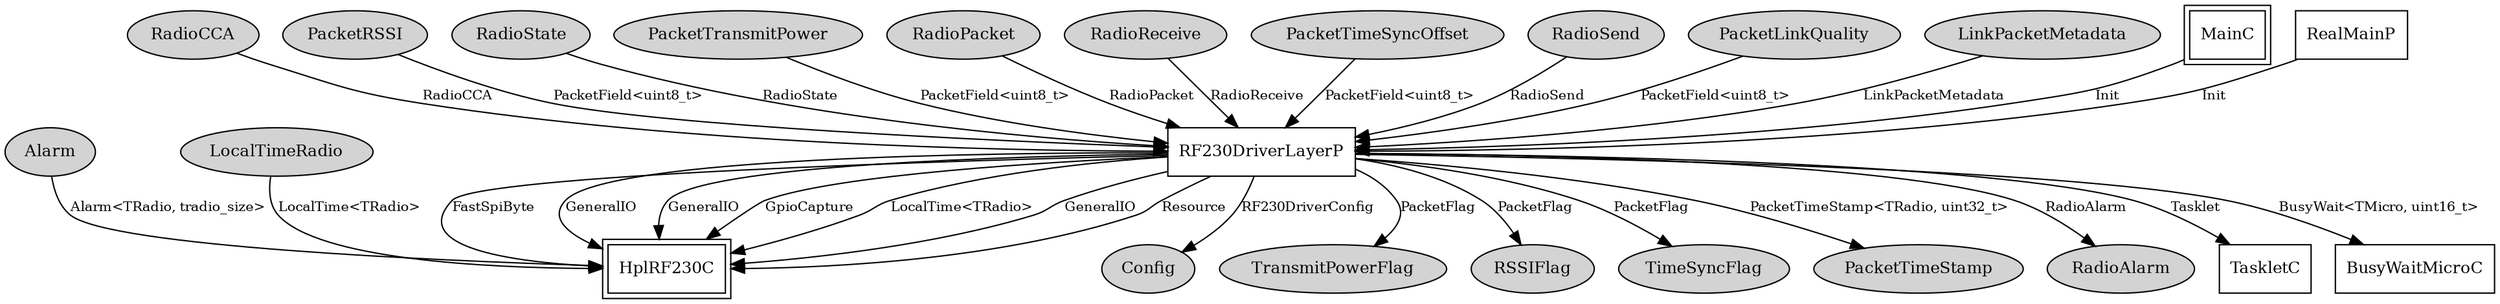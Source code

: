 digraph "tos.chips.rf230.RF230DriverLayerC" {
  n0x2ace826c1448 [shape=ellipse, style=filled, label="RadioCCA", fontsize=12];
  "RF230DriverLayerP" [fontsize=12, shape=box, URL="../chtml/tos.chips.rf230.RF230DriverLayerP.html"];
  n0x2ace826bc0c8 [shape=ellipse, style=filled, label="PacketRSSI", fontsize=12];
  "RF230DriverLayerP" [fontsize=12, shape=box, URL="../chtml/tos.chips.rf230.RF230DriverLayerP.html"];
  n0x2ace826c63e0 [shape=ellipse, style=filled, label="RadioState", fontsize=12];
  "RF230DriverLayerP" [fontsize=12, shape=box, URL="../chtml/tos.chips.rf230.RF230DriverLayerP.html"];
  n0x2ace826c0cd0 [shape=ellipse, style=filled, label="PacketTransmitPower", fontsize=12];
  "RF230DriverLayerP" [fontsize=12, shape=box, URL="../chtml/tos.chips.rf230.RF230DriverLayerP.html"];
  n0x2ace826c1bd8 [shape=ellipse, style=filled, label="RadioPacket", fontsize=12];
  "RF230DriverLayerP" [fontsize=12, shape=box, URL="../chtml/tos.chips.rf230.RF230DriverLayerP.html"];
  n0x2ace826c3bf0 [shape=ellipse, style=filled, label="RadioReceive", fontsize=12];
  "RF230DriverLayerP" [fontsize=12, shape=box, URL="../chtml/tos.chips.rf230.RF230DriverLayerP.html"];
  n0x2ace826ef4b8 [shape=ellipse, style=filled, label="Alarm", fontsize=12];
  "HplRF230C" [fontsize=12, shape=box,peripheries=2, URL="../chtml/tos.platforms.iris.chips.rf230.HplRF230C.html"];
  n0x2ace826ba458 [shape=ellipse, style=filled, label="PacketTimeSyncOffset", fontsize=12];
  "RF230DriverLayerP" [fontsize=12, shape=box, URL="../chtml/tos.chips.rf230.RF230DriverLayerP.html"];
  n0x2ace826f1220 [shape=ellipse, style=filled, label="LocalTimeRadio", fontsize=12];
  "HplRF230C" [fontsize=12, shape=box,peripheries=2, URL="../chtml/tos.platforms.iris.chips.rf230.HplRF230C.html"];
  n0x2ace826c32c8 [shape=ellipse, style=filled, label="RadioSend", fontsize=12];
  "RF230DriverLayerP" [fontsize=12, shape=box, URL="../chtml/tos.chips.rf230.RF230DriverLayerP.html"];
  n0x2ace826b7860 [shape=ellipse, style=filled, label="PacketLinkQuality", fontsize=12];
  "RF230DriverLayerP" [fontsize=12, shape=box, URL="../chtml/tos.chips.rf230.RF230DriverLayerP.html"];
  n0x2ace826b49d0 [shape=ellipse, style=filled, label="LinkPacketMetadata", fontsize=12];
  "RF230DriverLayerP" [fontsize=12, shape=box, URL="../chtml/tos.chips.rf230.RF230DriverLayerP.html"];
  "RF230DriverLayerP" [fontsize=12, shape=box, URL="../chtml/tos.chips.rf230.RF230DriverLayerP.html"];
  n0x2ace826ec5c8 [shape=ellipse, style=filled, label="Config", fontsize=12];
  "RF230DriverLayerP" [fontsize=12, shape=box, URL="../chtml/tos.chips.rf230.RF230DriverLayerP.html"];
  n0x2ace826e6378 [shape=ellipse, style=filled, label="TransmitPowerFlag", fontsize=12];
  "RF230DriverLayerP" [fontsize=12, shape=box, URL="../chtml/tos.chips.rf230.RF230DriverLayerP.html"];
  n0x2ace826e5020 [shape=ellipse, style=filled, label="RSSIFlag", fontsize=12];
  "RF230DriverLayerP" [fontsize=12, shape=box, URL="../chtml/tos.chips.rf230.RF230DriverLayerP.html"];
  n0x2ace826e5b78 [shape=ellipse, style=filled, label="TimeSyncFlag", fontsize=12];
  "RF230DriverLayerP" [fontsize=12, shape=box, URL="../chtml/tos.chips.rf230.RF230DriverLayerP.html"];
  n0x2ace826ea730 [shape=ellipse, style=filled, label="PacketTimeStamp", fontsize=12];
  "RF230DriverLayerP" [fontsize=12, shape=box, URL="../chtml/tos.chips.rf230.RF230DriverLayerP.html"];
  "RF230DriverLayerP" [fontsize=12, shape=box, URL="../chtml/tos.chips.rf230.RF230DriverLayerP.html"];
  n0x2ace826e4768 [shape=ellipse, style=filled, label="RadioAlarm", fontsize=12];
  "RF230DriverLayerP" [fontsize=12, shape=box, URL="../chtml/tos.chips.rf230.RF230DriverLayerP.html"];
  "HplRF230C" [fontsize=12, shape=box,peripheries=2, URL="../chtml/tos.platforms.iris.chips.rf230.HplRF230C.html"];
  "RF230DriverLayerP" [fontsize=12, shape=box, URL="../chtml/tos.chips.rf230.RF230DriverLayerP.html"];
  "HplRF230C" [fontsize=12, shape=box,peripheries=2, URL="../chtml/tos.platforms.iris.chips.rf230.HplRF230C.html"];
  "RF230DriverLayerP" [fontsize=12, shape=box, URL="../chtml/tos.chips.rf230.RF230DriverLayerP.html"];
  "HplRF230C" [fontsize=12, shape=box,peripheries=2, URL="../chtml/tos.platforms.iris.chips.rf230.HplRF230C.html"];
  "RF230DriverLayerP" [fontsize=12, shape=box, URL="../chtml/tos.chips.rf230.RF230DriverLayerP.html"];
  "HplRF230C" [fontsize=12, shape=box,peripheries=2, URL="../chtml/tos.platforms.iris.chips.rf230.HplRF230C.html"];
  "RF230DriverLayerP" [fontsize=12, shape=box, URL="../chtml/tos.chips.rf230.RF230DriverLayerP.html"];
  "HplRF230C" [fontsize=12, shape=box,peripheries=2, URL="../chtml/tos.platforms.iris.chips.rf230.HplRF230C.html"];
  "RF230DriverLayerP" [fontsize=12, shape=box, URL="../chtml/tos.chips.rf230.RF230DriverLayerP.html"];
  "HplRF230C" [fontsize=12, shape=box,peripheries=2, URL="../chtml/tos.platforms.iris.chips.rf230.HplRF230C.html"];
  "RF230DriverLayerP" [fontsize=12, shape=box, URL="../chtml/tos.chips.rf230.RF230DriverLayerP.html"];
  "TaskletC" [fontsize=12, shape=box, URL="../chtml/tos.lib.rfxlink.util.TaskletC.html"];
  "RF230DriverLayerP" [fontsize=12, shape=box, URL="../chtml/tos.chips.rf230.RF230DriverLayerP.html"];
  "BusyWaitMicroC" [fontsize=12, shape=box, URL="../chtml/tos.platforms.micaz.BusyWaitMicroC.html"];
  "MainC" [fontsize=12, shape=box,peripheries=2, URL="../chtml/tos.system.MainC.html"];
  "RF230DriverLayerP" [fontsize=12, shape=box, URL="../chtml/tos.chips.rf230.RF230DriverLayerP.html"];
  "RealMainP" [fontsize=12, shape=box, URL="../chtml/tos.system.RealMainP.html"];
  "RF230DriverLayerP" [fontsize=12, shape=box, URL="../chtml/tos.chips.rf230.RF230DriverLayerP.html"];
  "n0x2ace826c1448" -> "RF230DriverLayerP" [label="RadioCCA", URL="../ihtml/tos.lib.rfxlink.util.RadioCCA.html", fontsize=10];
  "n0x2ace826bc0c8" -> "RF230DriverLayerP" [label="PacketField<uint8_t>", URL="../ihtml/tos.lib.rfxlink.util.PacketField.html", fontsize=10];
  "n0x2ace826c63e0" -> "RF230DriverLayerP" [label="RadioState", URL="../ihtml/tos.lib.rfxlink.util.RadioState.html", fontsize=10];
  "n0x2ace826c0cd0" -> "RF230DriverLayerP" [label="PacketField<uint8_t>", URL="../ihtml/tos.lib.rfxlink.util.PacketField.html", fontsize=10];
  "n0x2ace826c1bd8" -> "RF230DriverLayerP" [label="RadioPacket", URL="../ihtml/tos.lib.rfxlink.util.RadioPacket.html", fontsize=10];
  "n0x2ace826c3bf0" -> "RF230DriverLayerP" [label="RadioReceive", URL="../ihtml/tos.lib.rfxlink.util.RadioReceive.html", fontsize=10];
  "n0x2ace826ef4b8" -> "HplRF230C" [label="Alarm<TRadio, tradio_size>", URL="../ihtml/tos.lib.timer.Alarm.html", fontsize=10];
  "n0x2ace826ba458" -> "RF230DriverLayerP" [label="PacketField<uint8_t>", URL="../ihtml/tos.lib.rfxlink.util.PacketField.html", fontsize=10];
  "n0x2ace826f1220" -> "HplRF230C" [label="LocalTime<TRadio>", URL="../ihtml/tos.lib.timer.LocalTime.html", fontsize=10];
  "n0x2ace826c32c8" -> "RF230DriverLayerP" [label="RadioSend", URL="../ihtml/tos.lib.rfxlink.util.RadioSend.html", fontsize=10];
  "n0x2ace826b7860" -> "RF230DriverLayerP" [label="PacketField<uint8_t>", URL="../ihtml/tos.lib.rfxlink.util.PacketField.html", fontsize=10];
  "n0x2ace826b49d0" -> "RF230DriverLayerP" [label="LinkPacketMetadata", URL="../ihtml/tos.interfaces.LinkPacketMetadata.html", fontsize=10];
  "RF230DriverLayerP" -> "n0x2ace826ec5c8" [label="RF230DriverConfig", URL="../ihtml/tos.chips.rf230.RF230DriverConfig.html", fontsize=10];
  "RF230DriverLayerP" -> "n0x2ace826e6378" [label="PacketFlag", URL="../ihtml/tos.lib.rfxlink.util.PacketFlag.html", fontsize=10];
  "RF230DriverLayerP" -> "n0x2ace826e5020" [label="PacketFlag", URL="../ihtml/tos.lib.rfxlink.util.PacketFlag.html", fontsize=10];
  "RF230DriverLayerP" -> "n0x2ace826e5b78" [label="PacketFlag", URL="../ihtml/tos.lib.rfxlink.util.PacketFlag.html", fontsize=10];
  "RF230DriverLayerP" -> "n0x2ace826ea730" [label="PacketTimeStamp<TRadio, uint32_t>", URL="../ihtml/tos.interfaces.PacketTimeStamp.html", fontsize=10];
  "RF230DriverLayerP" -> "HplRF230C" [label="LocalTime<TRadio>", URL="../ihtml/tos.lib.timer.LocalTime.html", fontsize=10];
  "RF230DriverLayerP" -> "n0x2ace826e4768" [label="RadioAlarm", URL="../ihtml/tos.lib.rfxlink.util.RadioAlarm.html", fontsize=10];
  "RF230DriverLayerP" -> "HplRF230C" [label="GeneralIO", URL="../ihtml/tos.interfaces.GeneralIO.html", fontsize=10];
  "RF230DriverLayerP" -> "HplRF230C" [label="Resource", URL="../ihtml/tos.interfaces.Resource.html", fontsize=10];
  "RF230DriverLayerP" -> "HplRF230C" [label="FastSpiByte", URL="../ihtml/tos.interfaces.FastSpiByte.html", fontsize=10];
  "RF230DriverLayerP" -> "HplRF230C" [label="GeneralIO", URL="../ihtml/tos.interfaces.GeneralIO.html", fontsize=10];
  "RF230DriverLayerP" -> "HplRF230C" [label="GeneralIO", URL="../ihtml/tos.interfaces.GeneralIO.html", fontsize=10];
  "RF230DriverLayerP" -> "HplRF230C" [label="GpioCapture", URL="../ihtml/tos.interfaces.GpioCapture.html", fontsize=10];
  "RF230DriverLayerP" -> "TaskletC" [label="Tasklet", URL="../ihtml/tos.lib.rfxlink.util.Tasklet.html", fontsize=10];
  "RF230DriverLayerP" -> "BusyWaitMicroC" [label="BusyWait<TMicro, uint16_t>", URL="../ihtml/tos.lib.timer.BusyWait.html", fontsize=10];
  "MainC" -> "RF230DriverLayerP" [label="Init", URL="../ihtml/tos.interfaces.Init.html", fontsize=10];
  "RealMainP" -> "RF230DriverLayerP" [label="Init", URL="../ihtml/tos.interfaces.Init.html", fontsize=10];
}
